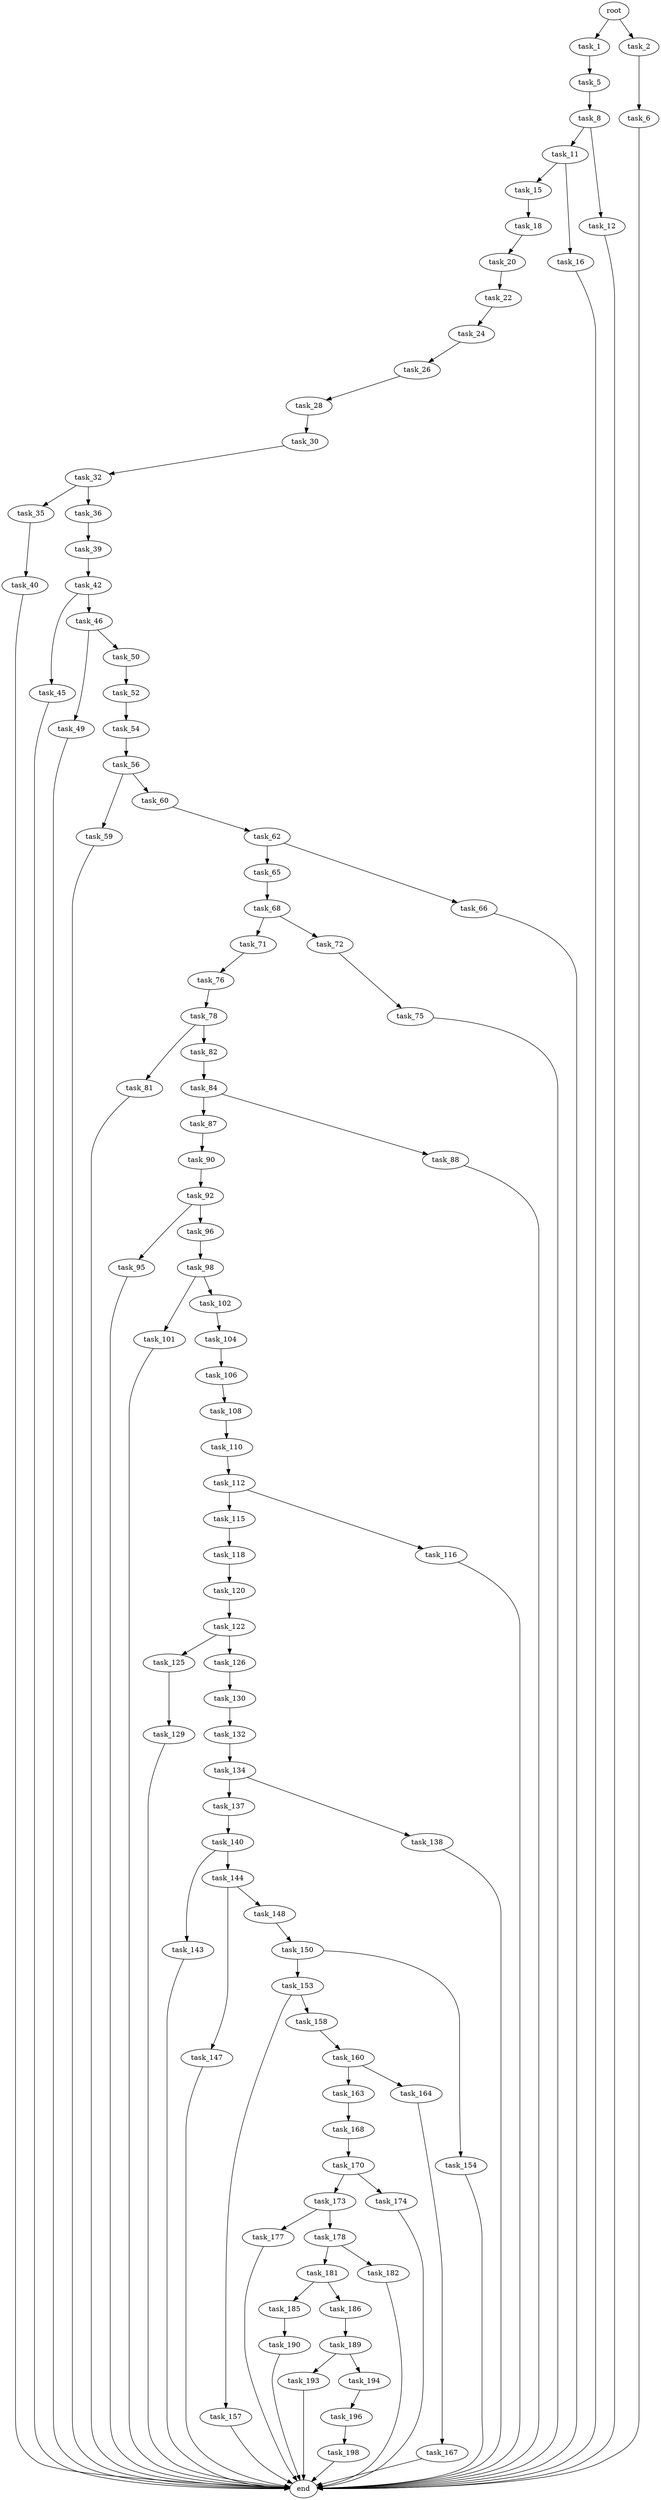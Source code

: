 digraph G {
  root [size="0.000000"];
  task_1 [size="1073741824000.000000"];
  task_2 [size="8589934592.000000"];
  task_5 [size="8589934592.000000"];
  task_6 [size="6695307177.000000"];
  task_8 [size="7865612056.000000"];
  task_11 [size="7735280067.000000"];
  task_12 [size="1506509724.000000"];
  task_15 [size="28991029248.000000"];
  task_16 [size="209396727447.000000"];
  task_18 [size="179126308069.000000"];
  task_20 [size="28285380326.000000"];
  task_22 [size="549755813888.000000"];
  task_24 [size="841705253.000000"];
  task_26 [size="632347872602.000000"];
  task_28 [size="134217728000.000000"];
  task_30 [size="22183684754.000000"];
  task_32 [size="14074999437.000000"];
  task_35 [size="28991029248.000000"];
  task_36 [size="12693648956.000000"];
  task_39 [size="549755813888.000000"];
  task_40 [size="3631400823.000000"];
  task_42 [size="4002369799.000000"];
  task_45 [size="1073741824000.000000"];
  task_46 [size="11852933653.000000"];
  task_49 [size="4065250987.000000"];
  task_50 [size="549755813888.000000"];
  task_52 [size="8589934592.000000"];
  task_54 [size="7306121785.000000"];
  task_56 [size="1073741824000.000000"];
  task_59 [size="11773476331.000000"];
  task_60 [size="827103176996.000000"];
  task_62 [size="1073741824000.000000"];
  task_65 [size="17777186880.000000"];
  task_66 [size="8589934592.000000"];
  task_68 [size="35990874437.000000"];
  task_71 [size="189695829538.000000"];
  task_72 [size="166700516699.000000"];
  task_75 [size="68719476736.000000"];
  task_76 [size="231928233984.000000"];
  task_78 [size="8590266364.000000"];
  task_81 [size="368293445632.000000"];
  task_82 [size="387669118846.000000"];
  task_84 [size="46276228030.000000"];
  task_87 [size="89397452652.000000"];
  task_88 [size="15729630460.000000"];
  task_90 [size="30435947124.000000"];
  task_92 [size="19926455613.000000"];
  task_95 [size="10154399931.000000"];
  task_96 [size="368293445632.000000"];
  task_98 [size="549755813888.000000"];
  task_101 [size="368293445632.000000"];
  task_102 [size="16946503293.000000"];
  task_104 [size="15709637054.000000"];
  task_106 [size="782757789696.000000"];
  task_108 [size="86167104096.000000"];
  task_110 [size="28089668771.000000"];
  task_112 [size="3272587523.000000"];
  task_115 [size="4057659440.000000"];
  task_116 [size="1073741824000.000000"];
  task_118 [size="10143155581.000000"];
  task_120 [size="18351036978.000000"];
  task_122 [size="1073741824000.000000"];
  task_125 [size="93320292033.000000"];
  task_126 [size="36118107192.000000"];
  task_129 [size="37967765172.000000"];
  task_130 [size="319621844855.000000"];
  task_132 [size="12955449901.000000"];
  task_134 [size="549755813888.000000"];
  task_137 [size="6886304921.000000"];
  task_138 [size="22563513858.000000"];
  task_140 [size="368293445632.000000"];
  task_143 [size="231928233984.000000"];
  task_144 [size="460645228156.000000"];
  task_147 [size="28991029248.000000"];
  task_148 [size="134217728000.000000"];
  task_150 [size="271632294913.000000"];
  task_153 [size="368293445632.000000"];
  task_154 [size="18044109616.000000"];
  task_157 [size="628591873.000000"];
  task_158 [size="26580907888.000000"];
  task_160 [size="68719476736.000000"];
  task_163 [size="5044454073.000000"];
  task_164 [size="10240380635.000000"];
  task_167 [size="47925683921.000000"];
  task_168 [size="68719476736.000000"];
  task_170 [size="17717141147.000000"];
  task_173 [size="6090279251.000000"];
  task_174 [size="7896865558.000000"];
  task_177 [size="1073741824000.000000"];
  task_178 [size="231928233984.000000"];
  task_181 [size="3855192776.000000"];
  task_182 [size="1073741824000.000000"];
  task_185 [size="782757789696.000000"];
  task_186 [size="6212277452.000000"];
  task_189 [size="134217728000.000000"];
  task_190 [size="13490266049.000000"];
  task_193 [size="68719476736.000000"];
  task_194 [size="231928233984.000000"];
  task_196 [size="658883231722.000000"];
  task_198 [size="370735976116.000000"];
  end [size="0.000000"];

  root -> task_1 [size="1.000000"];
  root -> task_2 [size="1.000000"];
  task_1 -> task_5 [size="838860800.000000"];
  task_2 -> task_6 [size="33554432.000000"];
  task_5 -> task_8 [size="33554432.000000"];
  task_6 -> end [size="1.000000"];
  task_8 -> task_11 [size="411041792.000000"];
  task_8 -> task_12 [size="411041792.000000"];
  task_11 -> task_15 [size="301989888.000000"];
  task_11 -> task_16 [size="301989888.000000"];
  task_12 -> end [size="1.000000"];
  task_15 -> task_18 [size="75497472.000000"];
  task_16 -> end [size="1.000000"];
  task_18 -> task_20 [size="411041792.000000"];
  task_20 -> task_22 [size="75497472.000000"];
  task_22 -> task_24 [size="536870912.000000"];
  task_24 -> task_26 [size="33554432.000000"];
  task_26 -> task_28 [size="411041792.000000"];
  task_28 -> task_30 [size="209715200.000000"];
  task_30 -> task_32 [size="536870912.000000"];
  task_32 -> task_35 [size="679477248.000000"];
  task_32 -> task_36 [size="679477248.000000"];
  task_35 -> task_40 [size="75497472.000000"];
  task_36 -> task_39 [size="301989888.000000"];
  task_39 -> task_42 [size="536870912.000000"];
  task_40 -> end [size="1.000000"];
  task_42 -> task_45 [size="75497472.000000"];
  task_42 -> task_46 [size="75497472.000000"];
  task_45 -> end [size="1.000000"];
  task_46 -> task_49 [size="33554432.000000"];
  task_46 -> task_50 [size="33554432.000000"];
  task_49 -> end [size="1.000000"];
  task_50 -> task_52 [size="536870912.000000"];
  task_52 -> task_54 [size="33554432.000000"];
  task_54 -> task_56 [size="411041792.000000"];
  task_56 -> task_59 [size="838860800.000000"];
  task_56 -> task_60 [size="838860800.000000"];
  task_59 -> end [size="1.000000"];
  task_60 -> task_62 [size="679477248.000000"];
  task_62 -> task_65 [size="838860800.000000"];
  task_62 -> task_66 [size="838860800.000000"];
  task_65 -> task_68 [size="411041792.000000"];
  task_66 -> end [size="1.000000"];
  task_68 -> task_71 [size="33554432.000000"];
  task_68 -> task_72 [size="33554432.000000"];
  task_71 -> task_76 [size="134217728.000000"];
  task_72 -> task_75 [size="679477248.000000"];
  task_75 -> end [size="1.000000"];
  task_76 -> task_78 [size="301989888.000000"];
  task_78 -> task_81 [size="33554432.000000"];
  task_78 -> task_82 [size="33554432.000000"];
  task_81 -> end [size="1.000000"];
  task_82 -> task_84 [size="301989888.000000"];
  task_84 -> task_87 [size="33554432.000000"];
  task_84 -> task_88 [size="33554432.000000"];
  task_87 -> task_90 [size="134217728.000000"];
  task_88 -> end [size="1.000000"];
  task_90 -> task_92 [size="33554432.000000"];
  task_92 -> task_95 [size="75497472.000000"];
  task_92 -> task_96 [size="75497472.000000"];
  task_95 -> end [size="1.000000"];
  task_96 -> task_98 [size="411041792.000000"];
  task_98 -> task_101 [size="536870912.000000"];
  task_98 -> task_102 [size="536870912.000000"];
  task_101 -> end [size="1.000000"];
  task_102 -> task_104 [size="75497472.000000"];
  task_104 -> task_106 [size="838860800.000000"];
  task_106 -> task_108 [size="679477248.000000"];
  task_108 -> task_110 [size="209715200.000000"];
  task_110 -> task_112 [size="679477248.000000"];
  task_112 -> task_115 [size="75497472.000000"];
  task_112 -> task_116 [size="75497472.000000"];
  task_115 -> task_118 [size="134217728.000000"];
  task_116 -> end [size="1.000000"];
  task_118 -> task_120 [size="301989888.000000"];
  task_120 -> task_122 [size="301989888.000000"];
  task_122 -> task_125 [size="838860800.000000"];
  task_122 -> task_126 [size="838860800.000000"];
  task_125 -> task_129 [size="75497472.000000"];
  task_126 -> task_130 [size="75497472.000000"];
  task_129 -> end [size="1.000000"];
  task_130 -> task_132 [size="301989888.000000"];
  task_132 -> task_134 [size="411041792.000000"];
  task_134 -> task_137 [size="536870912.000000"];
  task_134 -> task_138 [size="536870912.000000"];
  task_137 -> task_140 [size="411041792.000000"];
  task_138 -> end [size="1.000000"];
  task_140 -> task_143 [size="411041792.000000"];
  task_140 -> task_144 [size="411041792.000000"];
  task_143 -> end [size="1.000000"];
  task_144 -> task_147 [size="536870912.000000"];
  task_144 -> task_148 [size="536870912.000000"];
  task_147 -> end [size="1.000000"];
  task_148 -> task_150 [size="209715200.000000"];
  task_150 -> task_153 [size="301989888.000000"];
  task_150 -> task_154 [size="301989888.000000"];
  task_153 -> task_157 [size="411041792.000000"];
  task_153 -> task_158 [size="411041792.000000"];
  task_154 -> end [size="1.000000"];
  task_157 -> end [size="1.000000"];
  task_158 -> task_160 [size="134217728.000000"];
  task_160 -> task_163 [size="134217728.000000"];
  task_160 -> task_164 [size="134217728.000000"];
  task_163 -> task_168 [size="301989888.000000"];
  task_164 -> task_167 [size="301989888.000000"];
  task_167 -> end [size="1.000000"];
  task_168 -> task_170 [size="134217728.000000"];
  task_170 -> task_173 [size="838860800.000000"];
  task_170 -> task_174 [size="838860800.000000"];
  task_173 -> task_177 [size="536870912.000000"];
  task_173 -> task_178 [size="536870912.000000"];
  task_174 -> end [size="1.000000"];
  task_177 -> end [size="1.000000"];
  task_178 -> task_181 [size="301989888.000000"];
  task_178 -> task_182 [size="301989888.000000"];
  task_181 -> task_185 [size="75497472.000000"];
  task_181 -> task_186 [size="75497472.000000"];
  task_182 -> end [size="1.000000"];
  task_185 -> task_190 [size="679477248.000000"];
  task_186 -> task_189 [size="411041792.000000"];
  task_189 -> task_193 [size="209715200.000000"];
  task_189 -> task_194 [size="209715200.000000"];
  task_190 -> end [size="1.000000"];
  task_193 -> end [size="1.000000"];
  task_194 -> task_196 [size="301989888.000000"];
  task_196 -> task_198 [size="838860800.000000"];
  task_198 -> end [size="1.000000"];
}
